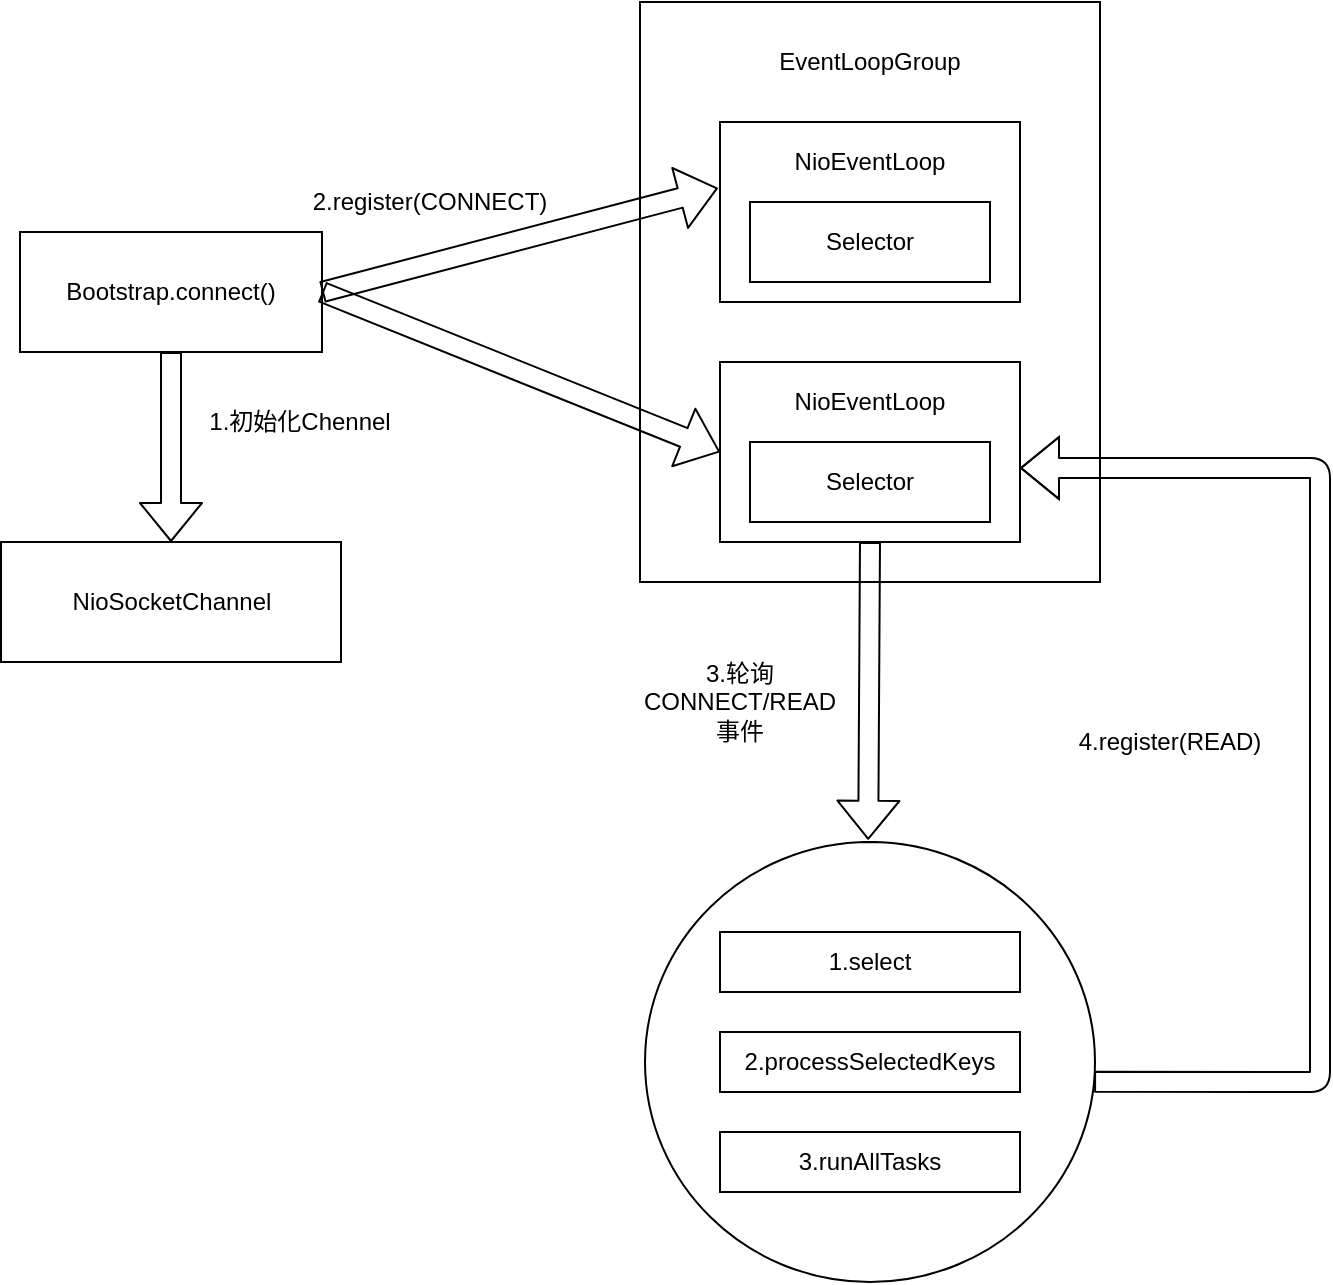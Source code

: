 <mxfile version="13.0.7" type="device"><diagram id="bJnrIcdGG7pNT2xLqOlV" name="第 1 页"><mxGraphModel dx="2125" dy="2069" grid="1" gridSize="10" guides="1" tooltips="1" connect="1" arrows="1" fold="1" page="1" pageScale="1" pageWidth="827" pageHeight="1169" math="0" shadow="0"><root><mxCell id="0"/><mxCell id="1" parent="0"/><mxCell id="H7cJp_KvRDSgqI84mh_1-4" value="" style="group" parent="1" vertex="1" connectable="0"><mxGeometry x="10" y="-110" width="230" height="290" as="geometry"/></mxCell><mxCell id="H7cJp_KvRDSgqI84mh_1-5" value="" style="group" parent="H7cJp_KvRDSgqI84mh_1-4" vertex="1" connectable="0"><mxGeometry width="230" height="290" as="geometry"/></mxCell><mxCell id="H7cJp_KvRDSgqI84mh_1-6" value="" style="group" parent="H7cJp_KvRDSgqI84mh_1-5" vertex="1" connectable="0"><mxGeometry width="230" height="290" as="geometry"/></mxCell><mxCell id="H7cJp_KvRDSgqI84mh_1-7" value="" style="rounded=0;whiteSpace=wrap;html=1;" parent="H7cJp_KvRDSgqI84mh_1-6" vertex="1"><mxGeometry width="230" height="290" as="geometry"/></mxCell><mxCell id="H7cJp_KvRDSgqI84mh_1-8" value="" style="group" parent="H7cJp_KvRDSgqI84mh_1-6" vertex="1" connectable="0"><mxGeometry x="40" y="180" width="150" height="90" as="geometry"/></mxCell><mxCell id="H7cJp_KvRDSgqI84mh_1-9" value="" style="group" parent="H7cJp_KvRDSgqI84mh_1-8" vertex="1" connectable="0"><mxGeometry width="150" height="90" as="geometry"/></mxCell><mxCell id="H7cJp_KvRDSgqI84mh_1-10" value="" style="group" parent="H7cJp_KvRDSgqI84mh_1-9" vertex="1" connectable="0"><mxGeometry width="150" height="90" as="geometry"/></mxCell><mxCell id="H7cJp_KvRDSgqI84mh_1-11" value="" style="rounded=0;whiteSpace=wrap;html=1;" parent="H7cJp_KvRDSgqI84mh_1-10" vertex="1"><mxGeometry width="150" height="90" as="geometry"/></mxCell><mxCell id="H7cJp_KvRDSgqI84mh_1-12" value="Selector" style="rounded=0;whiteSpace=wrap;html=1;" parent="H7cJp_KvRDSgqI84mh_1-10" vertex="1"><mxGeometry x="15" y="40" width="120" height="40" as="geometry"/></mxCell><mxCell id="H7cJp_KvRDSgqI84mh_1-13" value="NioEventLoop" style="text;html=1;strokeColor=none;fillColor=none;align=center;verticalAlign=middle;whiteSpace=wrap;rounded=0;" parent="H7cJp_KvRDSgqI84mh_1-10" vertex="1"><mxGeometry x="30" y="10" width="90" height="20" as="geometry"/></mxCell><mxCell id="H7cJp_KvRDSgqI84mh_1-14" value="" style="group" parent="H7cJp_KvRDSgqI84mh_1-6" vertex="1" connectable="0"><mxGeometry x="40" y="60" width="150" height="90" as="geometry"/></mxCell><mxCell id="H7cJp_KvRDSgqI84mh_1-15" value="" style="group" parent="H7cJp_KvRDSgqI84mh_1-14" vertex="1" connectable="0"><mxGeometry width="150" height="90" as="geometry"/></mxCell><mxCell id="H7cJp_KvRDSgqI84mh_1-16" value="" style="rounded=0;whiteSpace=wrap;html=1;" parent="H7cJp_KvRDSgqI84mh_1-15" vertex="1"><mxGeometry width="150" height="90" as="geometry"/></mxCell><mxCell id="H7cJp_KvRDSgqI84mh_1-17" value="Selector" style="rounded=0;whiteSpace=wrap;html=1;" parent="H7cJp_KvRDSgqI84mh_1-15" vertex="1"><mxGeometry x="15" y="40" width="120" height="40" as="geometry"/></mxCell><mxCell id="H7cJp_KvRDSgqI84mh_1-18" value="NioEventLoop" style="text;html=1;strokeColor=none;fillColor=none;align=center;verticalAlign=middle;whiteSpace=wrap;rounded=0;" parent="H7cJp_KvRDSgqI84mh_1-15" vertex="1"><mxGeometry x="30" y="10" width="90" height="20" as="geometry"/></mxCell><mxCell id="H7cJp_KvRDSgqI84mh_1-19" value="EventLoopGroup" style="text;html=1;strokeColor=none;fillColor=none;align=center;verticalAlign=middle;whiteSpace=wrap;rounded=0;" parent="H7cJp_KvRDSgqI84mh_1-6" vertex="1"><mxGeometry y="20" width="230" height="20" as="geometry"/></mxCell><mxCell id="H7cJp_KvRDSgqI84mh_1-20" value="" style="group" parent="1" vertex="1" connectable="0"><mxGeometry x="12.5" y="310" width="225" height="220" as="geometry"/></mxCell><mxCell id="H7cJp_KvRDSgqI84mh_1-21" value="" style="verticalLabelPosition=bottom;verticalAlign=top;html=1;shape=mxgraph.basic.donut;dx=0;flipV=1;gradientColor=none;gradientDirection=south;strokeColor=#000000;shadow=0;labelBorderColor=none;align=left;" parent="H7cJp_KvRDSgqI84mh_1-20" vertex="1"><mxGeometry width="225" height="220" as="geometry"/></mxCell><mxCell id="H7cJp_KvRDSgqI84mh_1-22" style="edgeStyle=orthogonalEdgeStyle;rounded=0;orthogonalLoop=1;jettySize=auto;html=1;exitX=0.5;exitY=1;exitDx=0;exitDy=0;" parent="H7cJp_KvRDSgqI84mh_1-20" edge="1"><mxGeometry relative="1" as="geometry"><mxPoint x="112.5" y="170" as="sourcePoint"/><mxPoint x="112.5" y="170" as="targetPoint"/></mxGeometry></mxCell><mxCell id="H7cJp_KvRDSgqI84mh_1-23" value="&lt;span&gt;1.select&lt;/span&gt;" style="rounded=0;whiteSpace=wrap;html=1;shadow=0;strokeColor=#000000;gradientColor=none;align=center;" parent="H7cJp_KvRDSgqI84mh_1-20" vertex="1"><mxGeometry x="37.5" y="45" width="150" height="30" as="geometry"/></mxCell><mxCell id="H7cJp_KvRDSgqI84mh_1-24" value="&lt;span&gt;2.processSelectedKeys&lt;/span&gt;" style="rounded=0;whiteSpace=wrap;html=1;shadow=0;strokeColor=#000000;gradientColor=none;align=center;" parent="H7cJp_KvRDSgqI84mh_1-20" vertex="1"><mxGeometry x="37.5" y="95" width="150" height="30" as="geometry"/></mxCell><mxCell id="H7cJp_KvRDSgqI84mh_1-25" value="&lt;span&gt;3.runAllTasks&lt;/span&gt;" style="rounded=0;whiteSpace=wrap;html=1;shadow=0;strokeColor=#000000;gradientColor=none;align=center;" parent="H7cJp_KvRDSgqI84mh_1-20" vertex="1"><mxGeometry x="37.5" y="145" width="150" height="30" as="geometry"/></mxCell><mxCell id="H7cJp_KvRDSgqI84mh_1-26" value="" style="shape=flexArrow;endArrow=classic;html=1;entryX=0.496;entryY=1.005;entryDx=0;entryDy=0;entryPerimeter=0;exitX=0.5;exitY=1;exitDx=0;exitDy=0;" parent="1" source="H7cJp_KvRDSgqI84mh_1-11" target="H7cJp_KvRDSgqI84mh_1-21" edge="1"><mxGeometry width="50" height="50" relative="1" as="geometry"><mxPoint x="433.5" y="341" as="sourcePoint"/><mxPoint x="969.5" y="291" as="targetPoint"/></mxGeometry></mxCell><mxCell id="H7cJp_KvRDSgqI84mh_1-27" value="Bootstrap.connect()" style="rounded=0;whiteSpace=wrap;html=1;shadow=0;strokeColor=#000000;gradientColor=none;align=center;" parent="1" vertex="1"><mxGeometry x="-300" y="5" width="151" height="60" as="geometry"/></mxCell><mxCell id="H7cJp_KvRDSgqI84mh_1-28" value="" style="shape=flexArrow;endArrow=classic;html=1;exitX=1;exitY=0.5;exitDx=0;exitDy=0;entryX=-0.007;entryY=0.367;entryDx=0;entryDy=0;entryPerimeter=0;" parent="1" source="H7cJp_KvRDSgqI84mh_1-27" target="H7cJp_KvRDSgqI84mh_1-16" edge="1"><mxGeometry width="50" height="50" relative="1" as="geometry"><mxPoint x="169.5" y="161" as="sourcePoint"/><mxPoint x="219.5" y="111" as="targetPoint"/></mxGeometry></mxCell><mxCell id="H7cJp_KvRDSgqI84mh_1-29" value="" style="shape=flexArrow;endArrow=classic;html=1;entryX=0;entryY=0.5;entryDx=0;entryDy=0;exitX=1;exitY=0.5;exitDx=0;exitDy=0;" parent="1" source="H7cJp_KvRDSgqI84mh_1-27" target="H7cJp_KvRDSgqI84mh_1-11" edge="1"><mxGeometry width="50" height="50" relative="1" as="geometry"><mxPoint x="159.5" y="151" as="sourcePoint"/><mxPoint x="209.5" y="101" as="targetPoint"/></mxGeometry></mxCell><mxCell id="H7cJp_KvRDSgqI84mh_1-30" value="2.register(CONNECT)" style="text;html=1;strokeColor=none;fillColor=none;align=center;verticalAlign=middle;whiteSpace=wrap;rounded=0;shadow=0;" parent="1" vertex="1"><mxGeometry x="-160" y="-20" width="130" height="20" as="geometry"/></mxCell><mxCell id="H7cJp_KvRDSgqI84mh_1-31" value="3.轮询CONNECT/READ事件" style="text;html=1;strokeColor=none;fillColor=none;align=center;verticalAlign=middle;whiteSpace=wrap;rounded=0;shadow=0;" parent="1" vertex="1"><mxGeometry x="10" y="220" width="100" height="40" as="geometry"/></mxCell><mxCell id="H7cJp_KvRDSgqI84mh_1-32" value="NioSocketChannel" style="rounded=0;whiteSpace=wrap;html=1;shadow=0;strokeColor=#000000;gradientColor=none;align=center;" parent="1" vertex="1"><mxGeometry x="-309.5" y="160" width="170" height="60" as="geometry"/></mxCell><mxCell id="H7cJp_KvRDSgqI84mh_1-33" value="" style="shape=flexArrow;endArrow=classic;html=1;exitX=0.5;exitY=1;exitDx=0;exitDy=0;entryX=0.5;entryY=0;entryDx=0;entryDy=0;" parent="1" source="H7cJp_KvRDSgqI84mh_1-27" target="H7cJp_KvRDSgqI84mh_1-32" edge="1"><mxGeometry width="50" height="50" relative="1" as="geometry"><mxPoint x="109.5" y="251" as="sourcePoint"/><mxPoint x="159.5" y="201" as="targetPoint"/></mxGeometry></mxCell><mxCell id="H7cJp_KvRDSgqI84mh_1-34" value="1.初始化Chennel" style="text;html=1;strokeColor=none;fillColor=none;align=center;verticalAlign=middle;whiteSpace=wrap;rounded=0;shadow=0;" parent="1" vertex="1"><mxGeometry x="-210" y="90" width="100" height="20" as="geometry"/></mxCell><mxCell id="mNqGBR3qbDQv6TZFS_1J-1" value="" style="shape=flexArrow;endArrow=classic;html=1;exitX=0.998;exitY=0.455;exitDx=0;exitDy=0;exitPerimeter=0;entryX=1;entryY=0.589;entryDx=0;entryDy=0;entryPerimeter=0;" edge="1" parent="1" source="H7cJp_KvRDSgqI84mh_1-21" target="H7cJp_KvRDSgqI84mh_1-11"><mxGeometry width="50" height="50" relative="1" as="geometry"><mxPoint x="320" y="400" as="sourcePoint"/><mxPoint x="350" y="50" as="targetPoint"/><Array as="points"><mxPoint x="350" y="430"/><mxPoint x="350" y="123"/></Array></mxGeometry></mxCell><mxCell id="mNqGBR3qbDQv6TZFS_1J-2" value="4.register(READ)" style="text;html=1;strokeColor=none;fillColor=none;align=center;verticalAlign=middle;whiteSpace=wrap;rounded=0;" vertex="1" parent="1"><mxGeometry x="220" y="250" width="110" height="20" as="geometry"/></mxCell></root></mxGraphModel></diagram></mxfile>